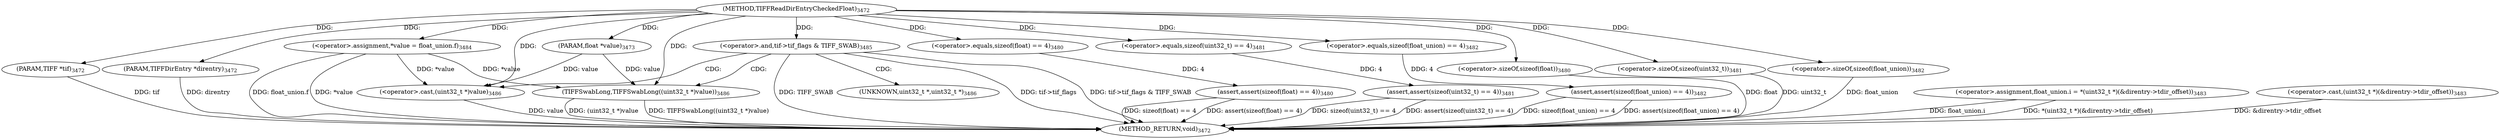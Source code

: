 digraph "TIFFReadDirEntryCheckedFloat" {  
"87177" [label = <(METHOD,TIFFReadDirEntryCheckedFloat)<SUB>3472</SUB>> ]
"87226" [label = <(METHOD_RETURN,void)<SUB>3472</SUB>> ]
"87178" [label = <(PARAM,TIFF *tif)<SUB>3472</SUB>> ]
"87179" [label = <(PARAM,TIFFDirEntry *direntry)<SUB>3472</SUB>> ]
"87180" [label = <(PARAM,float *value)<SUB>3473</SUB>> ]
"87183" [label = <(assert,assert(sizeof(float) == 4))<SUB>3480</SUB>> ]
"87188" [label = <(assert,assert(sizeof(uint32_t) == 4))<SUB>3481</SUB>> ]
"87193" [label = <(assert,assert(sizeof(float_union) == 4))<SUB>3482</SUB>> ]
"87198" [label = <(&lt;operator&gt;.assignment,float_union.i = *(uint32_t *)(&amp;direntry-&gt;tdir_offset))<SUB>3483</SUB>> ]
"87209" [label = <(&lt;operator&gt;.assignment,*value = float_union.f)<SUB>3484</SUB>> ]
"87216" [label = <(&lt;operator&gt;.and,tif-&gt;tif_flags &amp; TIFF_SWAB)<SUB>3485</SUB>> ]
"87184" [label = <(&lt;operator&gt;.equals,sizeof(float) == 4)<SUB>3480</SUB>> ]
"87189" [label = <(&lt;operator&gt;.equals,sizeof(uint32_t) == 4)<SUB>3481</SUB>> ]
"87194" [label = <(&lt;operator&gt;.equals,sizeof(float_union) == 4)<SUB>3482</SUB>> ]
"87222" [label = <(TIFFSwabLong,TIFFSwabLong((uint32_t *)value))<SUB>3486</SUB>> ]
"87185" [label = <(&lt;operator&gt;.sizeOf,sizeof(float))<SUB>3480</SUB>> ]
"87190" [label = <(&lt;operator&gt;.sizeOf,sizeof(uint32_t))<SUB>3481</SUB>> ]
"87195" [label = <(&lt;operator&gt;.sizeOf,sizeof(float_union))<SUB>3482</SUB>> ]
"87203" [label = <(&lt;operator&gt;.cast,(uint32_t *)(&amp;direntry-&gt;tdir_offset))<SUB>3483</SUB>> ]
"87223" [label = <(&lt;operator&gt;.cast,(uint32_t *)value)<SUB>3486</SUB>> ]
"87224" [label = <(UNKNOWN,uint32_t *,uint32_t *)<SUB>3486</SUB>> ]
  "87178" -> "87226"  [ label = "DDG: tif"] 
  "87179" -> "87226"  [ label = "DDG: direntry"] 
  "87183" -> "87226"  [ label = "DDG: sizeof(float) == 4"] 
  "87183" -> "87226"  [ label = "DDG: assert(sizeof(float) == 4)"] 
  "87188" -> "87226"  [ label = "DDG: sizeof(uint32_t) == 4"] 
  "87188" -> "87226"  [ label = "DDG: assert(sizeof(uint32_t) == 4)"] 
  "87195" -> "87226"  [ label = "DDG: float_union"] 
  "87193" -> "87226"  [ label = "DDG: sizeof(float_union) == 4"] 
  "87193" -> "87226"  [ label = "DDG: assert(sizeof(float_union) == 4)"] 
  "87198" -> "87226"  [ label = "DDG: float_union.i"] 
  "87203" -> "87226"  [ label = "DDG: &amp;direntry-&gt;tdir_offset"] 
  "87198" -> "87226"  [ label = "DDG: *(uint32_t *)(&amp;direntry-&gt;tdir_offset)"] 
  "87209" -> "87226"  [ label = "DDG: *value"] 
  "87209" -> "87226"  [ label = "DDG: float_union.f"] 
  "87216" -> "87226"  [ label = "DDG: tif-&gt;tif_flags"] 
  "87216" -> "87226"  [ label = "DDG: tif-&gt;tif_flags &amp; TIFF_SWAB"] 
  "87223" -> "87226"  [ label = "DDG: value"] 
  "87222" -> "87226"  [ label = "DDG: (uint32_t *)value"] 
  "87222" -> "87226"  [ label = "DDG: TIFFSwabLong((uint32_t *)value)"] 
  "87216" -> "87226"  [ label = "DDG: TIFF_SWAB"] 
  "87185" -> "87226"  [ label = "DDG: float"] 
  "87190" -> "87226"  [ label = "DDG: uint32_t"] 
  "87177" -> "87178"  [ label = "DDG: "] 
  "87177" -> "87179"  [ label = "DDG: "] 
  "87177" -> "87180"  [ label = "DDG: "] 
  "87177" -> "87209"  [ label = "DDG: "] 
  "87184" -> "87183"  [ label = "DDG: 4"] 
  "87189" -> "87188"  [ label = "DDG: 4"] 
  "87194" -> "87193"  [ label = "DDG: 4"] 
  "87177" -> "87184"  [ label = "DDG: "] 
  "87177" -> "87189"  [ label = "DDG: "] 
  "87177" -> "87194"  [ label = "DDG: "] 
  "87177" -> "87216"  [ label = "DDG: "] 
  "87177" -> "87185"  [ label = "DDG: "] 
  "87177" -> "87190"  [ label = "DDG: "] 
  "87177" -> "87195"  [ label = "DDG: "] 
  "87209" -> "87222"  [ label = "DDG: *value"] 
  "87180" -> "87222"  [ label = "DDG: value"] 
  "87177" -> "87222"  [ label = "DDG: "] 
  "87209" -> "87223"  [ label = "DDG: *value"] 
  "87180" -> "87223"  [ label = "DDG: value"] 
  "87177" -> "87223"  [ label = "DDG: "] 
  "87216" -> "87223"  [ label = "CDG: "] 
  "87216" -> "87224"  [ label = "CDG: "] 
  "87216" -> "87222"  [ label = "CDG: "] 
}
